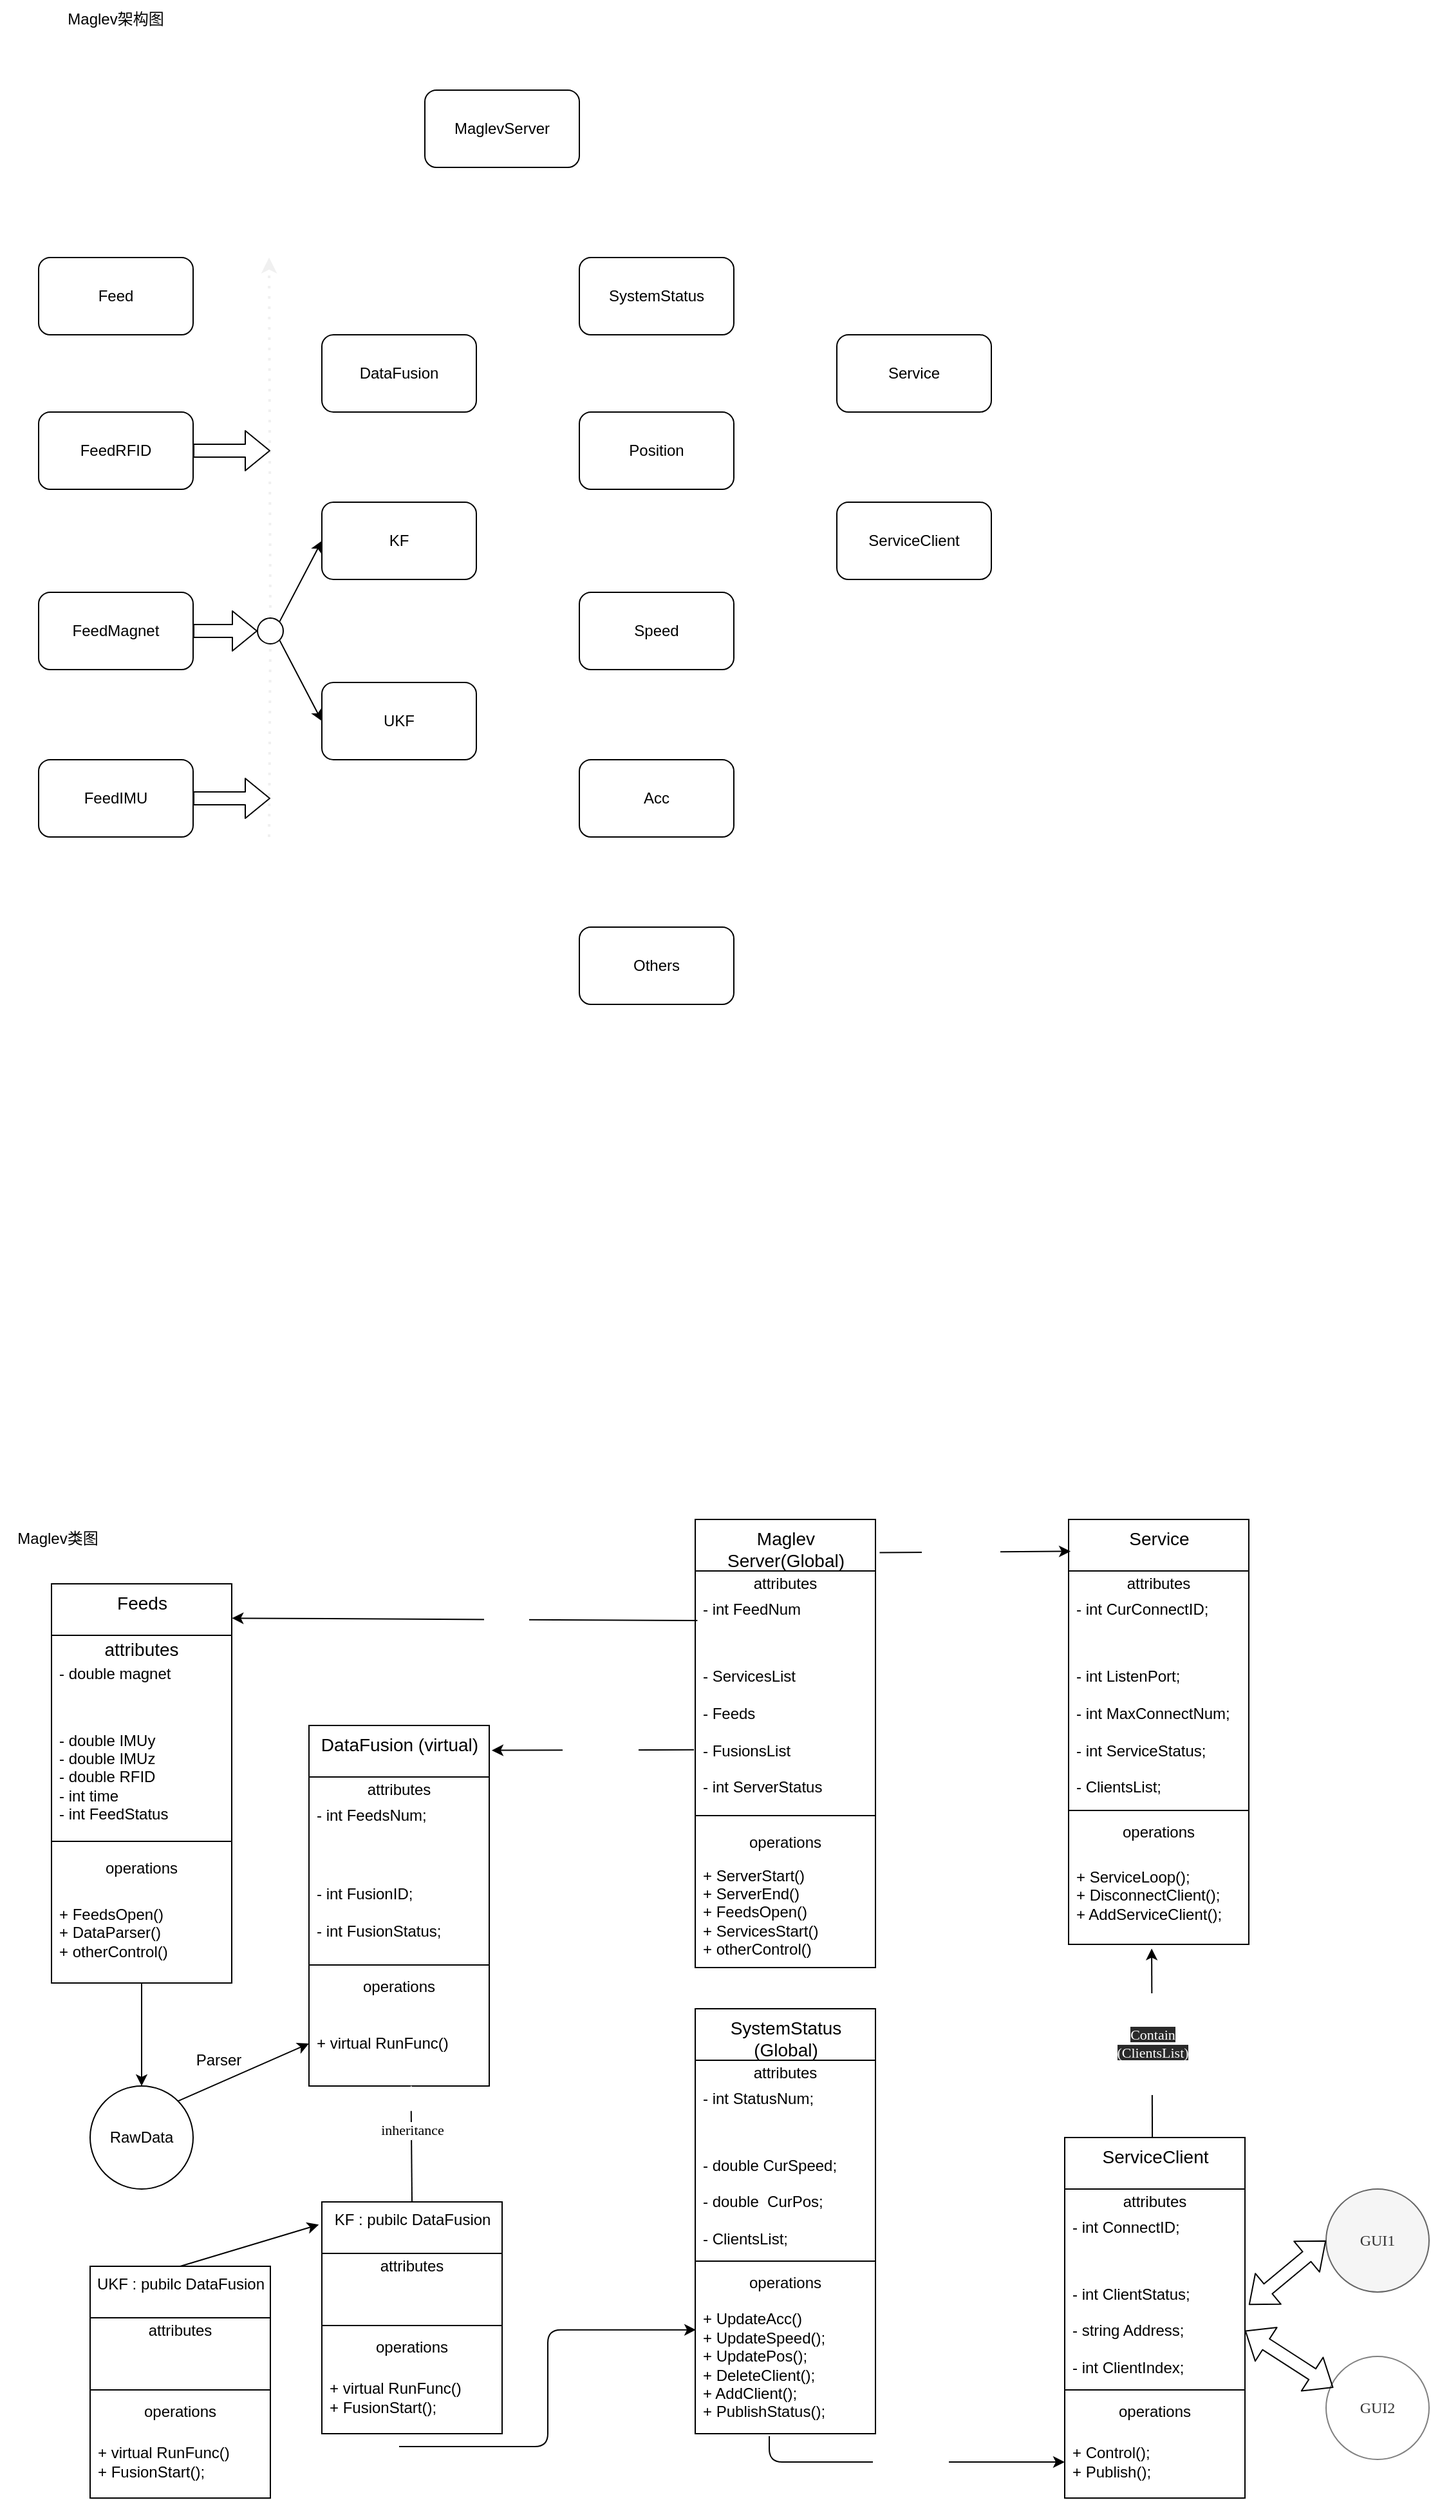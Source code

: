 <mxfile pages="1">
    <diagram id="EBXUAqekq_TSrMk2jxdC" name="第 1 页">
        <mxGraphModel dx="1681" dy="821" grid="1" gridSize="10" guides="1" tooltips="1" connect="1" arrows="1" fold="1" page="1" pageScale="1" pageWidth="827" pageHeight="1169" math="0" shadow="0">
            <root>
                <mxCell id="0"/>
                <mxCell id="1" parent="0"/>
                <mxCell id="2" value="MaglevServer" style="rounded=1;whiteSpace=wrap;html=1;" parent="1" vertex="1">
                    <mxGeometry x="360" y="110" width="120" height="60" as="geometry"/>
                </mxCell>
                <mxCell id="3" value="Feed" style="rounded=1;whiteSpace=wrap;html=1;" parent="1" vertex="1">
                    <mxGeometry x="60" y="240" width="120" height="60" as="geometry"/>
                </mxCell>
                <mxCell id="4" value="FeedRFID" style="rounded=1;whiteSpace=wrap;html=1;" parent="1" vertex="1">
                    <mxGeometry x="60" y="360" width="120" height="60" as="geometry"/>
                </mxCell>
                <mxCell id="5" value="FeedMagnet" style="rounded=1;whiteSpace=wrap;html=1;" parent="1" vertex="1">
                    <mxGeometry x="60" y="500" width="120" height="60" as="geometry"/>
                </mxCell>
                <mxCell id="6" value="FeedIMU" style="rounded=1;whiteSpace=wrap;html=1;" parent="1" vertex="1">
                    <mxGeometry x="60" y="630" width="120" height="60" as="geometry"/>
                </mxCell>
                <mxCell id="7" value="SystemStatus" style="rounded=1;whiteSpace=wrap;html=1;" parent="1" vertex="1">
                    <mxGeometry x="480" y="240" width="120" height="60" as="geometry"/>
                </mxCell>
                <mxCell id="8" value="Position" style="rounded=1;whiteSpace=wrap;html=1;" parent="1" vertex="1">
                    <mxGeometry x="480" y="360" width="120" height="60" as="geometry"/>
                </mxCell>
                <mxCell id="9" value="Speed" style="rounded=1;whiteSpace=wrap;html=1;" parent="1" vertex="1">
                    <mxGeometry x="480" y="500" width="120" height="60" as="geometry"/>
                </mxCell>
                <mxCell id="10" value="Acc" style="rounded=1;whiteSpace=wrap;html=1;" parent="1" vertex="1">
                    <mxGeometry x="480" y="630" width="120" height="60" as="geometry"/>
                </mxCell>
                <mxCell id="11" value="Service" style="rounded=1;whiteSpace=wrap;html=1;" parent="1" vertex="1">
                    <mxGeometry x="680" y="300" width="120" height="60" as="geometry"/>
                </mxCell>
                <mxCell id="12" value="ServiceClient" style="rounded=1;whiteSpace=wrap;html=1;" parent="1" vertex="1">
                    <mxGeometry x="680" y="430" width="120" height="60" as="geometry"/>
                </mxCell>
                <mxCell id="13" value="DataFusion" style="rounded=1;whiteSpace=wrap;html=1;" parent="1" vertex="1">
                    <mxGeometry x="280" y="300" width="120" height="60" as="geometry"/>
                </mxCell>
                <mxCell id="14" value="KF" style="rounded=1;whiteSpace=wrap;html=1;" parent="1" vertex="1">
                    <mxGeometry x="280" y="430" width="120" height="60" as="geometry"/>
                </mxCell>
                <mxCell id="15" value="UKF" style="rounded=1;whiteSpace=wrap;html=1;" parent="1" vertex="1">
                    <mxGeometry x="280" y="570" width="120" height="60" as="geometry"/>
                </mxCell>
                <mxCell id="16" value="" style="endArrow=classic;html=1;dashed=1;dashPattern=1 3;fontFamily=Helvetica;fontSize=11;fontColor=rgb(240, 240, 240);align=center;strokeColor=rgb(240, 240, 240);strokeWidth=2;startArrow=none;" parent="1" source="24" edge="1">
                    <mxGeometry width="50" height="50" relative="1" as="geometry">
                        <mxPoint x="239" y="690" as="sourcePoint"/>
                        <mxPoint x="239" y="240" as="targetPoint"/>
                    </mxGeometry>
                </mxCell>
                <mxCell id="17" value="" style="shape=flexArrow;endArrow=classic;html=1;" parent="1" source="4" edge="1">
                    <mxGeometry width="50" height="50" relative="1" as="geometry">
                        <mxPoint x="180" y="440" as="sourcePoint"/>
                        <mxPoint x="240" y="390" as="targetPoint"/>
                    </mxGeometry>
                </mxCell>
                <mxCell id="18" value="" style="shape=flexArrow;endArrow=classic;html=1;startArrow=none;" parent="1" source="24" edge="1">
                    <mxGeometry width="50" height="50" relative="1" as="geometry">
                        <mxPoint x="180" y="580" as="sourcePoint"/>
                        <mxPoint x="240" y="530" as="targetPoint"/>
                    </mxGeometry>
                </mxCell>
                <mxCell id="20" value="" style="shape=flexArrow;endArrow=classic;html=1;exitX=1;exitY=0.5;exitDx=0;exitDy=0;" parent="1" source="6" edge="1">
                    <mxGeometry width="50" height="50" relative="1" as="geometry">
                        <mxPoint x="180" y="690" as="sourcePoint"/>
                        <mxPoint x="240" y="660" as="targetPoint"/>
                    </mxGeometry>
                </mxCell>
                <mxCell id="23" value="" style="endArrow=classic;html=1;entryX=0;entryY=0.5;entryDx=0;entryDy=0;exitX=1;exitY=0;exitDx=0;exitDy=0;" parent="1" source="24" target="14" edge="1">
                    <mxGeometry width="50" height="50" relative="1" as="geometry">
                        <mxPoint x="240" y="480" as="sourcePoint"/>
                        <mxPoint x="250" y="430" as="targetPoint"/>
                    </mxGeometry>
                </mxCell>
                <mxCell id="25" value="" style="endArrow=none;html=1;dashed=1;dashPattern=1 3;fontFamily=Helvetica;fontSize=11;fontColor=rgb(240, 240, 240);align=center;strokeColor=rgb(240, 240, 240);strokeWidth=2;" parent="1" target="24" edge="1">
                    <mxGeometry width="50" height="50" relative="1" as="geometry">
                        <mxPoint x="239" y="690" as="sourcePoint"/>
                        <mxPoint x="239" y="240" as="targetPoint"/>
                    </mxGeometry>
                </mxCell>
                <mxCell id="26" value="" style="endArrow=classic;html=1;exitX=1;exitY=1;exitDx=0;exitDy=0;entryX=0;entryY=0.5;entryDx=0;entryDy=0;" parent="1" source="24" target="15" edge="1">
                    <mxGeometry width="50" height="50" relative="1" as="geometry">
                        <mxPoint x="390" y="410" as="sourcePoint"/>
                        <mxPoint x="440" y="360" as="targetPoint"/>
                    </mxGeometry>
                </mxCell>
                <mxCell id="24" value="" style="ellipse;whiteSpace=wrap;html=1;aspect=fixed;" parent="1" vertex="1">
                    <mxGeometry x="230" y="520" width="20" height="20" as="geometry"/>
                </mxCell>
                <mxCell id="31" value="" style="shape=flexArrow;endArrow=classic;html=1;exitX=1;exitY=0.5;exitDx=0;exitDy=0;" parent="1" source="5" target="24" edge="1">
                    <mxGeometry width="50" height="50" relative="1" as="geometry">
                        <mxPoint x="180" y="550" as="sourcePoint"/>
                        <mxPoint x="240" y="480" as="targetPoint"/>
                        <Array as="points"/>
                    </mxGeometry>
                </mxCell>
                <mxCell id="32" value="Others" style="rounded=1;whiteSpace=wrap;html=1;" parent="1" vertex="1">
                    <mxGeometry x="480" y="760" width="120" height="60" as="geometry"/>
                </mxCell>
                <mxCell id="36" value="Maglev类图" style="text;html=1;strokeColor=none;fillColor=none;align=center;verticalAlign=middle;whiteSpace=wrap;rounded=0;" parent="1" vertex="1">
                    <mxGeometry x="30" y="1220" width="90" height="30" as="geometry"/>
                </mxCell>
                <mxCell id="37" value="Maglev架构图" style="text;html=1;strokeColor=none;fillColor=none;align=center;verticalAlign=middle;whiteSpace=wrap;rounded=0;" parent="1" vertex="1">
                    <mxGeometry x="60" y="40" width="120" height="30" as="geometry"/>
                </mxCell>
                <mxCell id="49" value="&lt;font style=&quot;font-size: 14px&quot;&gt;Maglev&lt;br&gt;Server(Global)&lt;/font&gt;" style="swimlane;fontStyle=0;align=center;verticalAlign=top;childLayout=stackLayout;horizontal=1;startSize=40;horizontalStack=0;resizeParent=1;resizeParentMax=0;resizeLast=0;collapsible=0;marginBottom=0;html=1;" parent="1" vertex="1">
                    <mxGeometry x="570" y="1220" width="140" height="348" as="geometry"/>
                </mxCell>
                <mxCell id="50" value="attributes" style="text;html=1;strokeColor=none;fillColor=none;align=center;verticalAlign=middle;spacingLeft=4;spacingRight=4;overflow=hidden;rotatable=0;points=[[0,0.5],[1,0.5]];portConstraint=eastwest;" parent="49" vertex="1">
                    <mxGeometry y="40" width="140" height="20" as="geometry"/>
                </mxCell>
                <mxCell id="51" value="- int FeedNum" style="text;html=1;strokeColor=none;fillColor=none;align=left;verticalAlign=middle;spacingLeft=4;spacingRight=4;overflow=hidden;rotatable=0;points=[[0,0.5],[1,0.5]];portConstraint=eastwest;" parent="49" vertex="1">
                    <mxGeometry y="60" width="140" height="20" as="geometry"/>
                </mxCell>
                <mxCell id="52" value="&lt;font color=&quot;#ffffff&quot;&gt;- int ServiceNum&lt;/font&gt;" style="text;html=1;strokeColor=none;fillColor=none;align=left;verticalAlign=middle;spacingLeft=4;spacingRight=4;overflow=hidden;rotatable=0;points=[[0,0.5],[1,0.5]];portConstraint=eastwest;fontColor=#808080;" parent="49" vertex="1">
                    <mxGeometry y="80" width="140" height="30" as="geometry"/>
                </mxCell>
                <mxCell id="53" value="- ServicesList&lt;br&gt;&lt;br&gt;- Feeds&lt;br&gt;&lt;br&gt;- FusionsList&lt;br&gt;&lt;br&gt;- int ServerStatus" style="text;html=1;strokeColor=none;fillColor=none;align=left;verticalAlign=middle;spacingLeft=4;spacingRight=4;overflow=hidden;rotatable=0;points=[[0,0.5],[1,0.5]];portConstraint=eastwest;" parent="49" vertex="1">
                    <mxGeometry y="110" width="140" height="110" as="geometry"/>
                </mxCell>
                <mxCell id="54" value="" style="line;strokeWidth=1;fillColor=none;align=left;verticalAlign=middle;spacingTop=-1;spacingLeft=3;spacingRight=3;rotatable=0;labelPosition=right;points=[];portConstraint=eastwest;" parent="49" vertex="1">
                    <mxGeometry y="220" width="140" height="20" as="geometry"/>
                </mxCell>
                <mxCell id="55" value="operations" style="text;html=1;strokeColor=none;fillColor=none;align=center;verticalAlign=middle;spacingLeft=4;spacingRight=4;overflow=hidden;rotatable=0;points=[[0,0.5],[1,0.5]];portConstraint=eastwest;" parent="49" vertex="1">
                    <mxGeometry y="240" width="140" height="22" as="geometry"/>
                </mxCell>
                <mxCell id="56" value="+ ServerStart()&lt;br&gt;+ ServerEnd()&lt;br&gt;+ FeedsOpen()&lt;br&gt;+ ServicesStart()&lt;br&gt;+ otherControl()" style="text;html=1;strokeColor=none;fillColor=none;align=left;verticalAlign=middle;spacingLeft=4;spacingRight=4;overflow=hidden;rotatable=0;points=[[0,0.5],[1,0.5]];portConstraint=eastwest;" parent="49" vertex="1">
                    <mxGeometry y="262" width="140" height="86" as="geometry"/>
                </mxCell>
                <mxCell id="62" value="&lt;font style=&quot;font-size: 14px&quot;&gt;SystemStatus&lt;br&gt;(Global)&lt;/font&gt;" style="swimlane;fontStyle=0;align=center;verticalAlign=top;childLayout=stackLayout;horizontal=1;startSize=40;horizontalStack=0;resizeParent=1;resizeParentMax=0;resizeLast=0;collapsible=0;marginBottom=0;html=1;" parent="1" vertex="1">
                    <mxGeometry x="570" y="1600" width="140" height="330" as="geometry"/>
                </mxCell>
                <mxCell id="63" value="attributes" style="text;html=1;strokeColor=none;fillColor=none;align=center;verticalAlign=middle;spacingLeft=4;spacingRight=4;overflow=hidden;rotatable=0;points=[[0,0.5],[1,0.5]];portConstraint=eastwest;" parent="62" vertex="1">
                    <mxGeometry y="40" width="140" height="20" as="geometry"/>
                </mxCell>
                <mxCell id="64" value="- int StatusNum;" style="text;html=1;strokeColor=none;fillColor=none;align=left;verticalAlign=middle;spacingLeft=4;spacingRight=4;overflow=hidden;rotatable=0;points=[[0,0.5],[1,0.5]];portConstraint=eastwest;" parent="62" vertex="1">
                    <mxGeometry y="60" width="140" height="20" as="geometry"/>
                </mxCell>
                <mxCell id="65" value="&lt;font color=&quot;#ffffff&quot;&gt;- double CurAcc;&lt;/font&gt;" style="text;html=1;strokeColor=none;fillColor=none;align=left;verticalAlign=middle;spacingLeft=4;spacingRight=4;overflow=hidden;rotatable=0;points=[[0,0.5],[1,0.5]];portConstraint=eastwest;fontColor=#808080;" parent="62" vertex="1">
                    <mxGeometry y="80" width="140" height="30" as="geometry"/>
                </mxCell>
                <mxCell id="66" value="- double CurSpeed;&lt;br&gt;&lt;br&gt;- double&amp;nbsp; CurPos;&lt;br&gt;&lt;br&gt;- ClientsList;" style="text;html=1;strokeColor=none;fillColor=none;align=left;verticalAlign=middle;spacingLeft=4;spacingRight=4;overflow=hidden;rotatable=0;points=[[0,0.5],[1,0.5]];portConstraint=eastwest;" parent="62" vertex="1">
                    <mxGeometry y="110" width="140" height="80" as="geometry"/>
                </mxCell>
                <mxCell id="67" value="" style="line;strokeWidth=1;fillColor=none;align=left;verticalAlign=middle;spacingTop=-1;spacingLeft=3;spacingRight=3;rotatable=0;labelPosition=right;points=[];portConstraint=eastwest;" parent="62" vertex="1">
                    <mxGeometry y="190" width="140" height="12" as="geometry"/>
                </mxCell>
                <mxCell id="68" value="operations" style="text;html=1;strokeColor=none;fillColor=none;align=center;verticalAlign=middle;spacingLeft=4;spacingRight=4;overflow=hidden;rotatable=0;points=[[0,0.5],[1,0.5]];portConstraint=eastwest;" parent="62" vertex="1">
                    <mxGeometry y="202" width="140" height="22" as="geometry"/>
                </mxCell>
                <mxCell id="69" value="+ UpdateAcc()&lt;br&gt;+ UpdateSpeed();&lt;br&gt;+ UpdatePos();&lt;br&gt;+ DeleteClient();&lt;br&gt;+ AddClient();&lt;br&gt;+ PublishStatus();" style="text;html=1;strokeColor=none;fillColor=none;align=left;verticalAlign=middle;spacingLeft=4;spacingRight=4;overflow=hidden;rotatable=0;points=[[0,0.5],[1,0.5]];portConstraint=eastwest;" parent="62" vertex="1">
                    <mxGeometry y="224" width="140" height="106" as="geometry"/>
                </mxCell>
                <mxCell id="70" value="&lt;font style=&quot;font-size: 14px&quot;&gt;Service&lt;/font&gt;" style="swimlane;fontStyle=0;align=center;verticalAlign=top;childLayout=stackLayout;horizontal=1;startSize=40;horizontalStack=0;resizeParent=1;resizeParentMax=0;resizeLast=0;collapsible=0;marginBottom=0;html=1;" parent="1" vertex="1">
                    <mxGeometry x="860" y="1220" width="140" height="330" as="geometry"/>
                </mxCell>
                <mxCell id="71" value="attributes" style="text;html=1;strokeColor=none;fillColor=none;align=center;verticalAlign=middle;spacingLeft=4;spacingRight=4;overflow=hidden;rotatable=0;points=[[0,0.5],[1,0.5]];portConstraint=eastwest;" parent="70" vertex="1">
                    <mxGeometry y="40" width="140" height="20" as="geometry"/>
                </mxCell>
                <mxCell id="72" value="- int CurConnectID;" style="text;html=1;strokeColor=none;fillColor=none;align=left;verticalAlign=middle;spacingLeft=4;spacingRight=4;overflow=hidden;rotatable=0;points=[[0,0.5],[1,0.5]];portConstraint=eastwest;" parent="70" vertex="1">
                    <mxGeometry y="60" width="140" height="20" as="geometry"/>
                </mxCell>
                <mxCell id="73" value="&lt;font color=&quot;#ffffff&quot;&gt;- int CurListenFd;&lt;/font&gt;" style="text;html=1;strokeColor=none;fillColor=none;align=left;verticalAlign=middle;spacingLeft=4;spacingRight=4;overflow=hidden;rotatable=0;points=[[0,0.5],[1,0.5]];portConstraint=eastwest;fontColor=#808080;" parent="70" vertex="1">
                    <mxGeometry y="80" width="140" height="30" as="geometry"/>
                </mxCell>
                <mxCell id="74" value="- int ListenPort;&lt;br&gt;&lt;br&gt;- int MaxConnectNum;&lt;br&gt;&lt;br&gt;- int ServiceStatus;&lt;br&gt;&lt;br&gt;- ClientsList;" style="text;html=1;strokeColor=none;fillColor=none;align=left;verticalAlign=middle;spacingLeft=4;spacingRight=4;overflow=hidden;rotatable=0;points=[[0,0.5],[1,0.5]];portConstraint=eastwest;" parent="70" vertex="1">
                    <mxGeometry y="110" width="140" height="110" as="geometry"/>
                </mxCell>
                <mxCell id="75" value="" style="line;strokeWidth=1;fillColor=none;align=left;verticalAlign=middle;spacingTop=-1;spacingLeft=3;spacingRight=3;rotatable=0;labelPosition=right;points=[];portConstraint=eastwest;" parent="70" vertex="1">
                    <mxGeometry y="220" width="140" height="12" as="geometry"/>
                </mxCell>
                <mxCell id="76" value="operations" style="text;html=1;strokeColor=none;fillColor=none;align=center;verticalAlign=middle;spacingLeft=4;spacingRight=4;overflow=hidden;rotatable=0;points=[[0,0.5],[1,0.5]];portConstraint=eastwest;" parent="70" vertex="1">
                    <mxGeometry y="232" width="140" height="22" as="geometry"/>
                </mxCell>
                <mxCell id="77" value="+ ServiceLoop();&lt;br&gt;+ DisconnectClient();&lt;br&gt;+ AddServiceClient();&lt;br&gt;" style="text;html=1;strokeColor=none;fillColor=none;align=left;verticalAlign=middle;spacingLeft=4;spacingRight=4;overflow=hidden;rotatable=0;points=[[0,0.5],[1,0.5]];portConstraint=eastwest;" parent="70" vertex="1">
                    <mxGeometry y="254" width="140" height="76" as="geometry"/>
                </mxCell>
                <mxCell id="78" value="&lt;font style=&quot;font-size: 14px&quot;&gt;ServiceClient&lt;/font&gt;" style="swimlane;fontStyle=0;align=center;verticalAlign=top;childLayout=stackLayout;horizontal=1;startSize=40;horizontalStack=0;resizeParent=1;resizeParentMax=0;resizeLast=0;collapsible=0;marginBottom=0;html=1;" parent="1" vertex="1">
                    <mxGeometry x="857" y="1700" width="140" height="280" as="geometry"/>
                </mxCell>
                <mxCell id="79" value="attributes" style="text;html=1;strokeColor=none;fillColor=none;align=center;verticalAlign=middle;spacingLeft=4;spacingRight=4;overflow=hidden;rotatable=0;points=[[0,0.5],[1,0.5]];portConstraint=eastwest;" parent="78" vertex="1">
                    <mxGeometry y="40" width="140" height="20" as="geometry"/>
                </mxCell>
                <mxCell id="80" value="- int ConnectID;" style="text;html=1;strokeColor=none;fillColor=none;align=left;verticalAlign=middle;spacingLeft=4;spacingRight=4;overflow=hidden;rotatable=0;points=[[0,0.5],[1,0.5]];portConstraint=eastwest;" parent="78" vertex="1">
                    <mxGeometry y="60" width="140" height="20" as="geometry"/>
                </mxCell>
                <mxCell id="81" value="&lt;font color=&quot;#ffffff&quot;&gt;- int ListenFd;&lt;/font&gt;" style="text;html=1;strokeColor=none;fillColor=none;align=left;verticalAlign=middle;spacingLeft=4;spacingRight=4;overflow=hidden;rotatable=0;points=[[0,0.5],[1,0.5]];portConstraint=eastwest;fontColor=#808080;" parent="78" vertex="1">
                    <mxGeometry y="80" width="140" height="30" as="geometry"/>
                </mxCell>
                <mxCell id="82" value="- int ClientStatus;&lt;br&gt;&lt;br&gt;- string Address;&lt;br&gt;&lt;br&gt;- int ClientIndex;" style="text;html=1;strokeColor=none;fillColor=none;align=left;verticalAlign=middle;spacingLeft=4;spacingRight=4;overflow=hidden;rotatable=0;points=[[0,0.5],[1,0.5]];portConstraint=eastwest;" parent="78" vertex="1">
                    <mxGeometry y="110" width="140" height="80" as="geometry"/>
                </mxCell>
                <mxCell id="83" value="" style="line;strokeWidth=1;fillColor=none;align=left;verticalAlign=middle;spacingTop=-1;spacingLeft=3;spacingRight=3;rotatable=0;labelPosition=right;points=[];portConstraint=eastwest;" parent="78" vertex="1">
                    <mxGeometry y="190" width="140" height="12" as="geometry"/>
                </mxCell>
                <mxCell id="84" value="operations" style="text;html=1;strokeColor=none;fillColor=none;align=center;verticalAlign=middle;spacingLeft=4;spacingRight=4;overflow=hidden;rotatable=0;points=[[0,0.5],[1,0.5]];portConstraint=eastwest;" parent="78" vertex="1">
                    <mxGeometry y="202" width="140" height="22" as="geometry"/>
                </mxCell>
                <mxCell id="85" value="+ Control();&lt;br&gt;+ Publish();" style="text;html=1;strokeColor=none;fillColor=none;align=left;verticalAlign=middle;spacingLeft=4;spacingRight=4;overflow=hidden;rotatable=0;points=[[0,0.5],[1,0.5]];portConstraint=eastwest;" parent="78" vertex="1">
                    <mxGeometry y="224" width="140" height="56" as="geometry"/>
                </mxCell>
                <mxCell id="86" value="&lt;font style=&quot;font-size: 14px&quot;&gt;DataFusion (virtual)&lt;/font&gt;" style="swimlane;fontStyle=0;align=center;verticalAlign=top;childLayout=stackLayout;horizontal=1;startSize=40;horizontalStack=0;resizeParent=1;resizeParentMax=0;resizeLast=0;collapsible=0;marginBottom=0;html=1;" parent="1" vertex="1">
                    <mxGeometry x="270" y="1380" width="140" height="280" as="geometry"/>
                </mxCell>
                <mxCell id="87" value="attributes" style="text;html=1;strokeColor=none;fillColor=none;align=center;verticalAlign=middle;spacingLeft=4;spacingRight=4;overflow=hidden;rotatable=0;points=[[0,0.5],[1,0.5]];portConstraint=eastwest;" parent="86" vertex="1">
                    <mxGeometry y="40" width="140" height="20" as="geometry"/>
                </mxCell>
                <mxCell id="88" value="- int FeedsNum;" style="text;html=1;strokeColor=none;fillColor=none;align=left;verticalAlign=middle;spacingLeft=4;spacingRight=4;overflow=hidden;rotatable=0;points=[[0,0.5],[1,0.5]];portConstraint=eastwest;" parent="86" vertex="1">
                    <mxGeometry y="60" width="140" height="20" as="geometry"/>
                </mxCell>
                <mxCell id="89" value="&lt;font color=&quot;#ffffff&quot;&gt;- string FusionName;&lt;/font&gt;" style="text;html=1;strokeColor=none;fillColor=none;align=left;verticalAlign=middle;spacingLeft=4;spacingRight=4;overflow=hidden;rotatable=0;points=[[0,0.5],[1,0.5]];portConstraint=eastwest;fontColor=#808080;" parent="86" vertex="1">
                    <mxGeometry y="80" width="140" height="30" as="geometry"/>
                </mxCell>
                <mxCell id="90" value="- int FusionID;&lt;br&gt;&lt;br&gt;- int FusionStatus;" style="text;html=1;strokeColor=none;fillColor=none;align=left;verticalAlign=middle;spacingLeft=4;spacingRight=4;overflow=hidden;rotatable=0;points=[[0,0.5],[1,0.5]];portConstraint=eastwest;" parent="86" vertex="1">
                    <mxGeometry y="110" width="140" height="70" as="geometry"/>
                </mxCell>
                <mxCell id="91" value="" style="line;strokeWidth=1;fillColor=none;align=left;verticalAlign=middle;spacingTop=-1;spacingLeft=3;spacingRight=3;rotatable=0;labelPosition=right;points=[];portConstraint=eastwest;" parent="86" vertex="1">
                    <mxGeometry y="180" width="140" height="12" as="geometry"/>
                </mxCell>
                <mxCell id="92" value="operations" style="text;html=1;strokeColor=none;fillColor=none;align=center;verticalAlign=middle;spacingLeft=4;spacingRight=4;overflow=hidden;rotatable=0;points=[[0,0.5],[1,0.5]];portConstraint=eastwest;" parent="86" vertex="1">
                    <mxGeometry y="192" width="140" height="22" as="geometry"/>
                </mxCell>
                <mxCell id="93" value="+ virtual RunFunc()" style="text;html=1;strokeColor=none;fillColor=none;align=left;verticalAlign=middle;spacingLeft=4;spacingRight=4;overflow=hidden;rotatable=0;points=[[0,0.5],[1,0.5]];portConstraint=eastwest;" parent="86" vertex="1">
                    <mxGeometry y="214" width="140" height="66" as="geometry"/>
                </mxCell>
                <mxCell id="94" value="KF : pubilc DataFusion" style="swimlane;fontStyle=0;align=center;verticalAlign=top;childLayout=stackLayout;horizontal=1;startSize=40;horizontalStack=0;resizeParent=1;resizeParentMax=0;resizeLast=0;collapsible=0;marginBottom=0;html=1;" parent="1" vertex="1">
                    <mxGeometry x="280" y="1750" width="140" height="180" as="geometry"/>
                </mxCell>
                <mxCell id="95" value="attributes" style="text;html=1;strokeColor=none;fillColor=none;align=center;verticalAlign=middle;spacingLeft=4;spacingRight=4;overflow=hidden;rotatable=0;points=[[0,0.5],[1,0.5]];portConstraint=eastwest;" parent="94" vertex="1">
                    <mxGeometry y="40" width="140" height="20" as="geometry"/>
                </mxCell>
                <mxCell id="97" value="&lt;font color=&quot;#ffffff&quot;&gt;- string FusionName;&lt;/font&gt;" style="text;html=1;strokeColor=none;fillColor=none;align=left;verticalAlign=middle;spacingLeft=4;spacingRight=4;overflow=hidden;rotatable=0;points=[[0,0.5],[1,0.5]];portConstraint=eastwest;fontColor=#808080;" parent="94" vertex="1">
                    <mxGeometry y="60" width="140" height="30" as="geometry"/>
                </mxCell>
                <mxCell id="99" value="" style="line;strokeWidth=1;fillColor=none;align=left;verticalAlign=middle;spacingTop=-1;spacingLeft=3;spacingRight=3;rotatable=0;labelPosition=right;points=[];portConstraint=eastwest;" parent="94" vertex="1">
                    <mxGeometry y="90" width="140" height="12" as="geometry"/>
                </mxCell>
                <mxCell id="100" value="operations" style="text;html=1;strokeColor=none;fillColor=none;align=center;verticalAlign=middle;spacingLeft=4;spacingRight=4;overflow=hidden;rotatable=0;points=[[0,0.5],[1,0.5]];portConstraint=eastwest;" parent="94" vertex="1">
                    <mxGeometry y="102" width="140" height="22" as="geometry"/>
                </mxCell>
                <mxCell id="101" value="+ virtual RunFunc()&lt;br&gt;+ FusionStart();" style="text;html=1;strokeColor=none;fillColor=none;align=left;verticalAlign=middle;spacingLeft=4;spacingRight=4;overflow=hidden;rotatable=0;points=[[0,0.5],[1,0.5]];portConstraint=eastwest;" parent="94" vertex="1">
                    <mxGeometry y="124" width="140" height="56" as="geometry"/>
                </mxCell>
                <mxCell id="102" value="UKF : pubilc DataFusion" style="swimlane;fontStyle=0;align=center;verticalAlign=top;childLayout=stackLayout;horizontal=1;startSize=40;horizontalStack=0;resizeParent=1;resizeParentMax=0;resizeLast=0;collapsible=0;marginBottom=0;html=1;" parent="1" vertex="1">
                    <mxGeometry x="100" y="1800" width="140" height="180" as="geometry"/>
                </mxCell>
                <mxCell id="103" value="attributes" style="text;html=1;strokeColor=none;fillColor=none;align=center;verticalAlign=middle;spacingLeft=4;spacingRight=4;overflow=hidden;rotatable=0;points=[[0,0.5],[1,0.5]];portConstraint=eastwest;" parent="102" vertex="1">
                    <mxGeometry y="40" width="140" height="20" as="geometry"/>
                </mxCell>
                <mxCell id="105" value="&lt;font color=&quot;#ffffff&quot;&gt;- string FusionName;&lt;/font&gt;" style="text;html=1;strokeColor=none;fillColor=none;align=left;verticalAlign=middle;spacingLeft=4;spacingRight=4;overflow=hidden;rotatable=0;points=[[0,0.5],[1,0.5]];portConstraint=eastwest;fontColor=#808080;" parent="102" vertex="1">
                    <mxGeometry y="60" width="140" height="30" as="geometry"/>
                </mxCell>
                <mxCell id="106" value="" style="line;strokeWidth=1;fillColor=none;align=left;verticalAlign=middle;spacingTop=-1;spacingLeft=3;spacingRight=3;rotatable=0;labelPosition=right;points=[];portConstraint=eastwest;" parent="102" vertex="1">
                    <mxGeometry y="90" width="140" height="12" as="geometry"/>
                </mxCell>
                <mxCell id="107" value="operations" style="text;html=1;strokeColor=none;fillColor=none;align=center;verticalAlign=middle;spacingLeft=4;spacingRight=4;overflow=hidden;rotatable=0;points=[[0,0.5],[1,0.5]];portConstraint=eastwest;" parent="102" vertex="1">
                    <mxGeometry y="102" width="140" height="22" as="geometry"/>
                </mxCell>
                <mxCell id="108" value="+ virtual RunFunc()&lt;br&gt;+ FusionStart();" style="text;html=1;strokeColor=none;fillColor=none;align=left;verticalAlign=middle;spacingLeft=4;spacingRight=4;overflow=hidden;rotatable=0;points=[[0,0.5],[1,0.5]];portConstraint=eastwest;" parent="102" vertex="1">
                    <mxGeometry y="124" width="140" height="56" as="geometry"/>
                </mxCell>
                <mxCell id="112" value="" style="endArrow=classic;html=1;fontFamily=Verdana;fontColor=#FFFFFF;entryX=0.011;entryY=0.075;entryDx=0;entryDy=0;exitX=1.023;exitY=0.074;exitDx=0;exitDy=0;exitPerimeter=0;entryPerimeter=0;" parent="1" source="49" target="70" edge="1">
                    <mxGeometry width="50" height="50" relative="1" as="geometry">
                        <mxPoint x="775.66" y="1250" as="sourcePoint"/>
                        <mxPoint x="610" y="1387.06" as="targetPoint"/>
                    </mxGeometry>
                </mxCell>
                <mxCell id="113" value="Contain&lt;br&gt;(ServicesList)" style="edgeLabel;html=1;align=center;verticalAlign=middle;resizable=0;points=[];fontFamily=Verdana;fontColor=#FFFFFF;" parent="112" vertex="1" connectable="0">
                    <mxGeometry x="-0.153" y="-3" relative="1" as="geometry">
                        <mxPoint as="offset"/>
                    </mxGeometry>
                </mxCell>
                <mxCell id="123" value="" style="triangle;whiteSpace=wrap;html=1;fontFamily=Verdana;fontColor=#FFFFFF;strokeColor=#FFFFFF;rotation=-90;" parent="1" vertex="1">
                    <mxGeometry x="340" y="1660" width="18.75" height="20" as="geometry"/>
                </mxCell>
                <mxCell id="126" value="" style="endArrow=none;html=1;fontFamily=Verdana;fontColor=#FFFFFF;exitX=0.5;exitY=0;exitDx=0;exitDy=0;entryX=0;entryY=0.5;entryDx=0;entryDy=0;" parent="1" source="94" target="123" edge="1">
                    <mxGeometry width="50" height="50" relative="1" as="geometry">
                        <mxPoint x="390" y="1770" as="sourcePoint"/>
                        <mxPoint x="440" y="1720" as="targetPoint"/>
                    </mxGeometry>
                </mxCell>
                <mxCell id="131" value="i" style="edgeLabel;html=1;align=center;verticalAlign=middle;resizable=0;points=[];fontFamily=Verdana;fontColor=#FFFFFF;" parent="126" vertex="1" connectable="0">
                    <mxGeometry x="0.561" y="2" relative="1" as="geometry">
                        <mxPoint as="offset"/>
                    </mxGeometry>
                </mxCell>
                <mxCell id="132" value="&lt;span style=&quot;background-color: rgb(255 , 255 , 255)&quot;&gt;&lt;font color=&quot;#000000&quot;&gt;inheritance&lt;/font&gt;&lt;/span&gt;" style="edgeLabel;html=1;align=center;verticalAlign=middle;resizable=0;points=[];fontFamily=Verdana;fontColor=#FFFFFF;direction=west;" parent="126" vertex="1" connectable="0">
                    <mxGeometry x="0.561" y="-1" relative="1" as="geometry">
                        <mxPoint x="-1" y="-1" as="offset"/>
                    </mxGeometry>
                </mxCell>
                <mxCell id="135" value="" style="edgeStyle=elbowEdgeStyle;elbow=horizontal;endArrow=classic;html=1;fontFamily=Verdana;fontColor=#FFFFFF;entryX=0.004;entryY=0.239;entryDx=0;entryDy=0;entryPerimeter=0;" parent="1" target="69" edge="1">
                    <mxGeometry width="50" height="50" relative="1" as="geometry">
                        <mxPoint x="340" y="1940" as="sourcePoint"/>
                        <mxPoint x="440" y="1941" as="targetPoint"/>
                    </mxGeometry>
                </mxCell>
                <mxCell id="136" value="StatusUpdate" style="text;html=1;strokeColor=none;fillColor=none;align=center;verticalAlign=middle;whiteSpace=wrap;rounded=0;fontFamily=Verdana;fontColor=#FFFFFF;" parent="1" vertex="1">
                    <mxGeometry x="360" y="1940" width="60" height="30" as="geometry"/>
                </mxCell>
                <mxCell id="139" value="" style="edgeStyle=segmentEdgeStyle;endArrow=classic;html=1;fontFamily=Verdana;fontColor=#FFFFFF;entryX=0;entryY=0.5;entryDx=0;entryDy=0;exitX=0.411;exitY=1.018;exitDx=0;exitDy=0;exitPerimeter=0;" parent="1" target="85" edge="1" source="69">
                    <mxGeometry width="50" height="50" relative="1" as="geometry">
                        <mxPoint x="509" y="2020" as="sourcePoint"/>
                        <mxPoint x="530" y="2060" as="targetPoint"/>
                        <Array as="points">
                            <mxPoint x="627" y="1952"/>
                        </Array>
                    </mxGeometry>
                </mxCell>
                <mxCell id="140" value="StatusPublish" style="edgeLabel;html=1;align=center;verticalAlign=middle;resizable=0;points=[];fontFamily=Verdana;fontColor=#FFFFFF;" parent="139" vertex="1" connectable="0">
                    <mxGeometry x="0.038" y="-1" relative="1" as="geometry">
                        <mxPoint as="offset"/>
                    </mxGeometry>
                </mxCell>
                <mxCell id="142" value="GUI1" style="ellipse;whiteSpace=wrap;html=1;aspect=fixed;fontFamily=Verdana;fontColor=#333333;strokeColor=#666666;fillColor=#f5f5f5;" parent="1" vertex="1">
                    <mxGeometry x="1060" y="1740" width="80" height="80" as="geometry"/>
                </mxCell>
                <mxCell id="143" value="&lt;font color=&quot;#333333&quot;&gt;GUI2&lt;/font&gt;" style="ellipse;whiteSpace=wrap;html=1;aspect=fixed;fontFamily=Verdana;fontColor=#FFFFFF;strokeColor=#808080;fillColor=#FFFFFF;" parent="1" vertex="1">
                    <mxGeometry x="1060" y="1870" width="80" height="80" as="geometry"/>
                </mxCell>
                <mxCell id="144" value="" style="shape=flexArrow;endArrow=classic;startArrow=classic;html=1;fontFamily=Verdana;fontColor=#FFFFFF;exitX=0;exitY=0.5;exitDx=0;exitDy=0;" parent="1" source="142" edge="1">
                    <mxGeometry width="100" height="100" relative="1" as="geometry">
                        <mxPoint x="700" y="2090" as="sourcePoint"/>
                        <mxPoint x="1000" y="1830" as="targetPoint"/>
                    </mxGeometry>
                </mxCell>
                <mxCell id="145" value="" style="shape=flexArrow;endArrow=classic;startArrow=classic;html=1;fontFamily=Verdana;fontColor=#FFFFFF;entryX=1;entryY=0.5;entryDx=0;entryDy=0;exitX=0.071;exitY=0.304;exitDx=0;exitDy=0;exitPerimeter=0;" parent="1" source="143" target="82" edge="1">
                    <mxGeometry width="100" height="100" relative="1" as="geometry">
                        <mxPoint x="650" y="2110" as="sourcePoint"/>
                        <mxPoint x="750" y="2010" as="targetPoint"/>
                    </mxGeometry>
                </mxCell>
                <mxCell id="146" value="" style="endArrow=classic;html=1;fontFamily=Verdana;fontColor=#FFFFFF;entryX=1.014;entryY=0.069;entryDx=0;entryDy=0;exitX=-0.007;exitY=0.626;exitDx=0;exitDy=0;exitPerimeter=0;entryPerimeter=0;" parent="1" source="53" target="86" edge="1">
                    <mxGeometry width="50" height="50" relative="1" as="geometry">
                        <mxPoint x="278.75" y="1264.42" as="sourcePoint"/>
                        <mxPoint x="452.53" y="1400" as="targetPoint"/>
                    </mxGeometry>
                </mxCell>
                <mxCell id="147" value="Contain&lt;br&gt;(FusionsList)" style="edgeLabel;html=1;align=center;verticalAlign=middle;resizable=0;points=[];fontFamily=Verdana;fontColor=#FFFFFF;" parent="146" vertex="1" connectable="0">
                    <mxGeometry x="-0.153" y="-3" relative="1" as="geometry">
                        <mxPoint x="-7" as="offset"/>
                    </mxGeometry>
                </mxCell>
                <mxCell id="157" value="&lt;font style=&quot;font-size: 14px&quot;&gt;Feeds&lt;/font&gt;" style="swimlane;fontStyle=0;align=center;verticalAlign=top;childLayout=stackLayout;horizontal=1;startSize=40;horizontalStack=0;resizeParent=1;resizeParentMax=0;resizeLast=0;collapsible=0;marginBottom=0;html=1;" parent="1" vertex="1">
                    <mxGeometry x="70" y="1270" width="140" height="310" as="geometry"/>
                </mxCell>
                <mxCell id="158" value="&lt;font style=&quot;font-size: 14px&quot;&gt;attributes&lt;/font&gt;" style="text;html=1;strokeColor=none;fillColor=none;align=center;verticalAlign=middle;spacingLeft=4;spacingRight=4;overflow=hidden;rotatable=0;points=[[0,0.5],[1,0.5]];portConstraint=eastwest;" parent="157" vertex="1">
                    <mxGeometry y="40" width="140" height="20" as="geometry"/>
                </mxCell>
                <mxCell id="159" value="- double magnet" style="text;html=1;strokeColor=none;fillColor=none;align=left;verticalAlign=middle;spacingLeft=4;spacingRight=4;overflow=hidden;rotatable=0;points=[[0,0.5],[1,0.5]];portConstraint=eastwest;" parent="157" vertex="1">
                    <mxGeometry y="60" width="140" height="20" as="geometry"/>
                </mxCell>
                <mxCell id="160" value="&lt;font color=&quot;#ffffff&quot;&gt;-&amp;nbsp;double&amp;nbsp;IMUx&lt;/font&gt;" style="text;html=1;strokeColor=none;fillColor=none;align=left;verticalAlign=middle;spacingLeft=4;spacingRight=4;overflow=hidden;rotatable=0;points=[[0,0.5],[1,0.5]];portConstraint=eastwest;fontColor=#808080;" parent="157" vertex="1">
                    <mxGeometry y="80" width="140" height="30" as="geometry"/>
                </mxCell>
                <mxCell id="161" value="- double IMUy&lt;br&gt;- double IMUz&lt;br&gt;- double RFID&lt;br&gt;- int time&lt;br&gt;- int FeedStatus" style="text;html=1;strokeColor=none;fillColor=none;align=left;verticalAlign=middle;spacingLeft=4;spacingRight=4;overflow=hidden;rotatable=0;points=[[0,0.5],[1,0.5]];portConstraint=eastwest;" parent="157" vertex="1">
                    <mxGeometry y="110" width="140" height="80" as="geometry"/>
                </mxCell>
                <mxCell id="162" value="" style="line;strokeWidth=1;fillColor=none;align=left;verticalAlign=middle;spacingTop=-1;spacingLeft=3;spacingRight=3;rotatable=0;labelPosition=right;points=[];portConstraint=eastwest;" parent="157" vertex="1">
                    <mxGeometry y="190" width="140" height="20" as="geometry"/>
                </mxCell>
                <mxCell id="163" value="operations" style="text;html=1;strokeColor=none;fillColor=none;align=center;verticalAlign=middle;spacingLeft=4;spacingRight=4;overflow=hidden;rotatable=0;points=[[0,0.5],[1,0.5]];portConstraint=eastwest;" parent="157" vertex="1">
                    <mxGeometry y="210" width="140" height="22" as="geometry"/>
                </mxCell>
                <mxCell id="164" value="+ FeedsOpen()&lt;br&gt;+ DataParser()&lt;br&gt;+ otherControl()" style="text;html=1;strokeColor=none;fillColor=none;align=left;verticalAlign=middle;spacingLeft=4;spacingRight=4;overflow=hidden;rotatable=0;points=[[0,0.5],[1,0.5]];portConstraint=eastwest;" parent="157" vertex="1">
                    <mxGeometry y="232" width="140" height="78" as="geometry"/>
                </mxCell>
                <mxCell id="165" value="RawData" style="ellipse;whiteSpace=wrap;html=1;aspect=fixed;" parent="1" vertex="1">
                    <mxGeometry x="100" y="1660" width="80" height="80" as="geometry"/>
                </mxCell>
                <mxCell id="166" value="" style="endArrow=classic;html=1;entryX=0.5;entryY=0;entryDx=0;entryDy=0;" parent="1" source="164" target="165" edge="1">
                    <mxGeometry width="50" height="50" relative="1" as="geometry">
                        <mxPoint x="50" y="1870" as="sourcePoint"/>
                        <mxPoint x="100" y="1820" as="targetPoint"/>
                    </mxGeometry>
                </mxCell>
                <mxCell id="167" value="" style="endArrow=classic;html=1;exitX=1;exitY=0;exitDx=0;exitDy=0;entryX=0;entryY=0.5;entryDx=0;entryDy=0;" parent="1" source="165" target="93" edge="1">
                    <mxGeometry width="50" height="50" relative="1" as="geometry">
                        <mxPoint x="70" y="1850" as="sourcePoint"/>
                        <mxPoint x="120" y="1800" as="targetPoint"/>
                    </mxGeometry>
                </mxCell>
                <mxCell id="168" value="Parser" style="text;html=1;strokeColor=none;fillColor=none;align=center;verticalAlign=middle;whiteSpace=wrap;rounded=0;" parent="1" vertex="1">
                    <mxGeometry x="180" y="1630" width="40" height="20" as="geometry"/>
                </mxCell>
                <mxCell id="169" value="" style="endArrow=classic;html=1;fontFamily=Verdana;fontColor=#FFFFFF;entryX=1.001;entryY=0.086;entryDx=0;entryDy=0;exitX=0.012;exitY=0.927;exitDx=0;exitDy=0;exitPerimeter=0;entryPerimeter=0;" parent="1" source="51" target="157" edge="1">
                    <mxGeometry width="50" height="50" relative="1" as="geometry">
                        <mxPoint x="367.02" y="1319.86" as="sourcePoint"/>
                        <mxPoint x="269.96" y="1320.32" as="targetPoint"/>
                    </mxGeometry>
                </mxCell>
                <mxCell id="170" value="Contain&lt;br&gt;(Feeds)" style="edgeLabel;html=1;align=center;verticalAlign=middle;resizable=0;points=[];fontFamily=Verdana;fontColor=#FFFFFF;" parent="169" vertex="1" connectable="0">
                    <mxGeometry x="-0.153" y="-3" relative="1" as="geometry">
                        <mxPoint x="4" y="3" as="offset"/>
                    </mxGeometry>
                </mxCell>
                <mxCell id="180" value="" style="endArrow=classic;html=1;entryX=-0.017;entryY=0.098;entryDx=0;entryDy=0;exitX=0.5;exitY=0;exitDx=0;exitDy=0;entryPerimeter=0;" edge="1" parent="1" source="102" target="94">
                    <mxGeometry width="50" height="50" relative="1" as="geometry">
                        <mxPoint x="150" y="1590.0" as="sourcePoint"/>
                        <mxPoint x="150" y="1670" as="targetPoint"/>
                    </mxGeometry>
                </mxCell>
                <mxCell id="181" value="&#10;&#10;&lt;span style=&quot;color: rgb(255, 255, 255); font-family: verdana; font-size: 11px; font-style: normal; font-weight: 400; letter-spacing: normal; text-align: center; text-indent: 0px; text-transform: none; word-spacing: 0px; background-color: rgb(42, 42, 42); display: inline; float: none;&quot;&gt;Contain&lt;/span&gt;&lt;br style=&quot;color: rgb(255, 255, 255); font-family: verdana; font-size: 11px; font-style: normal; font-weight: 400; letter-spacing: normal; text-align: center; text-indent: 0px; text-transform: none; word-spacing: 0px; background-color: rgb(42, 42, 42);&quot;&gt;&lt;span style=&quot;color: rgb(255, 255, 255); font-family: verdana; font-size: 11px; font-style: normal; font-weight: 400; letter-spacing: normal; text-align: center; text-indent: 0px; text-transform: none; word-spacing: 0px; background-color: rgb(42, 42, 42); display: inline; float: none;&quot;&gt;(ClientsList)&lt;/span&gt;&#10;&#10;" style="endArrow=classic;html=1;entryX=0.461;entryY=1.043;entryDx=0;entryDy=0;entryPerimeter=0;exitX=0.486;exitY=-0.001;exitDx=0;exitDy=0;exitPerimeter=0;" edge="1" parent="1" source="78" target="77">
                    <mxGeometry width="50" height="50" relative="1" as="geometry">
                        <mxPoint x="930" y="1700" as="sourcePoint"/>
                        <mxPoint x="287.62" y="1777.64" as="targetPoint"/>
                    </mxGeometry>
                </mxCell>
            </root>
        </mxGraphModel>
    </diagram>
</mxfile>